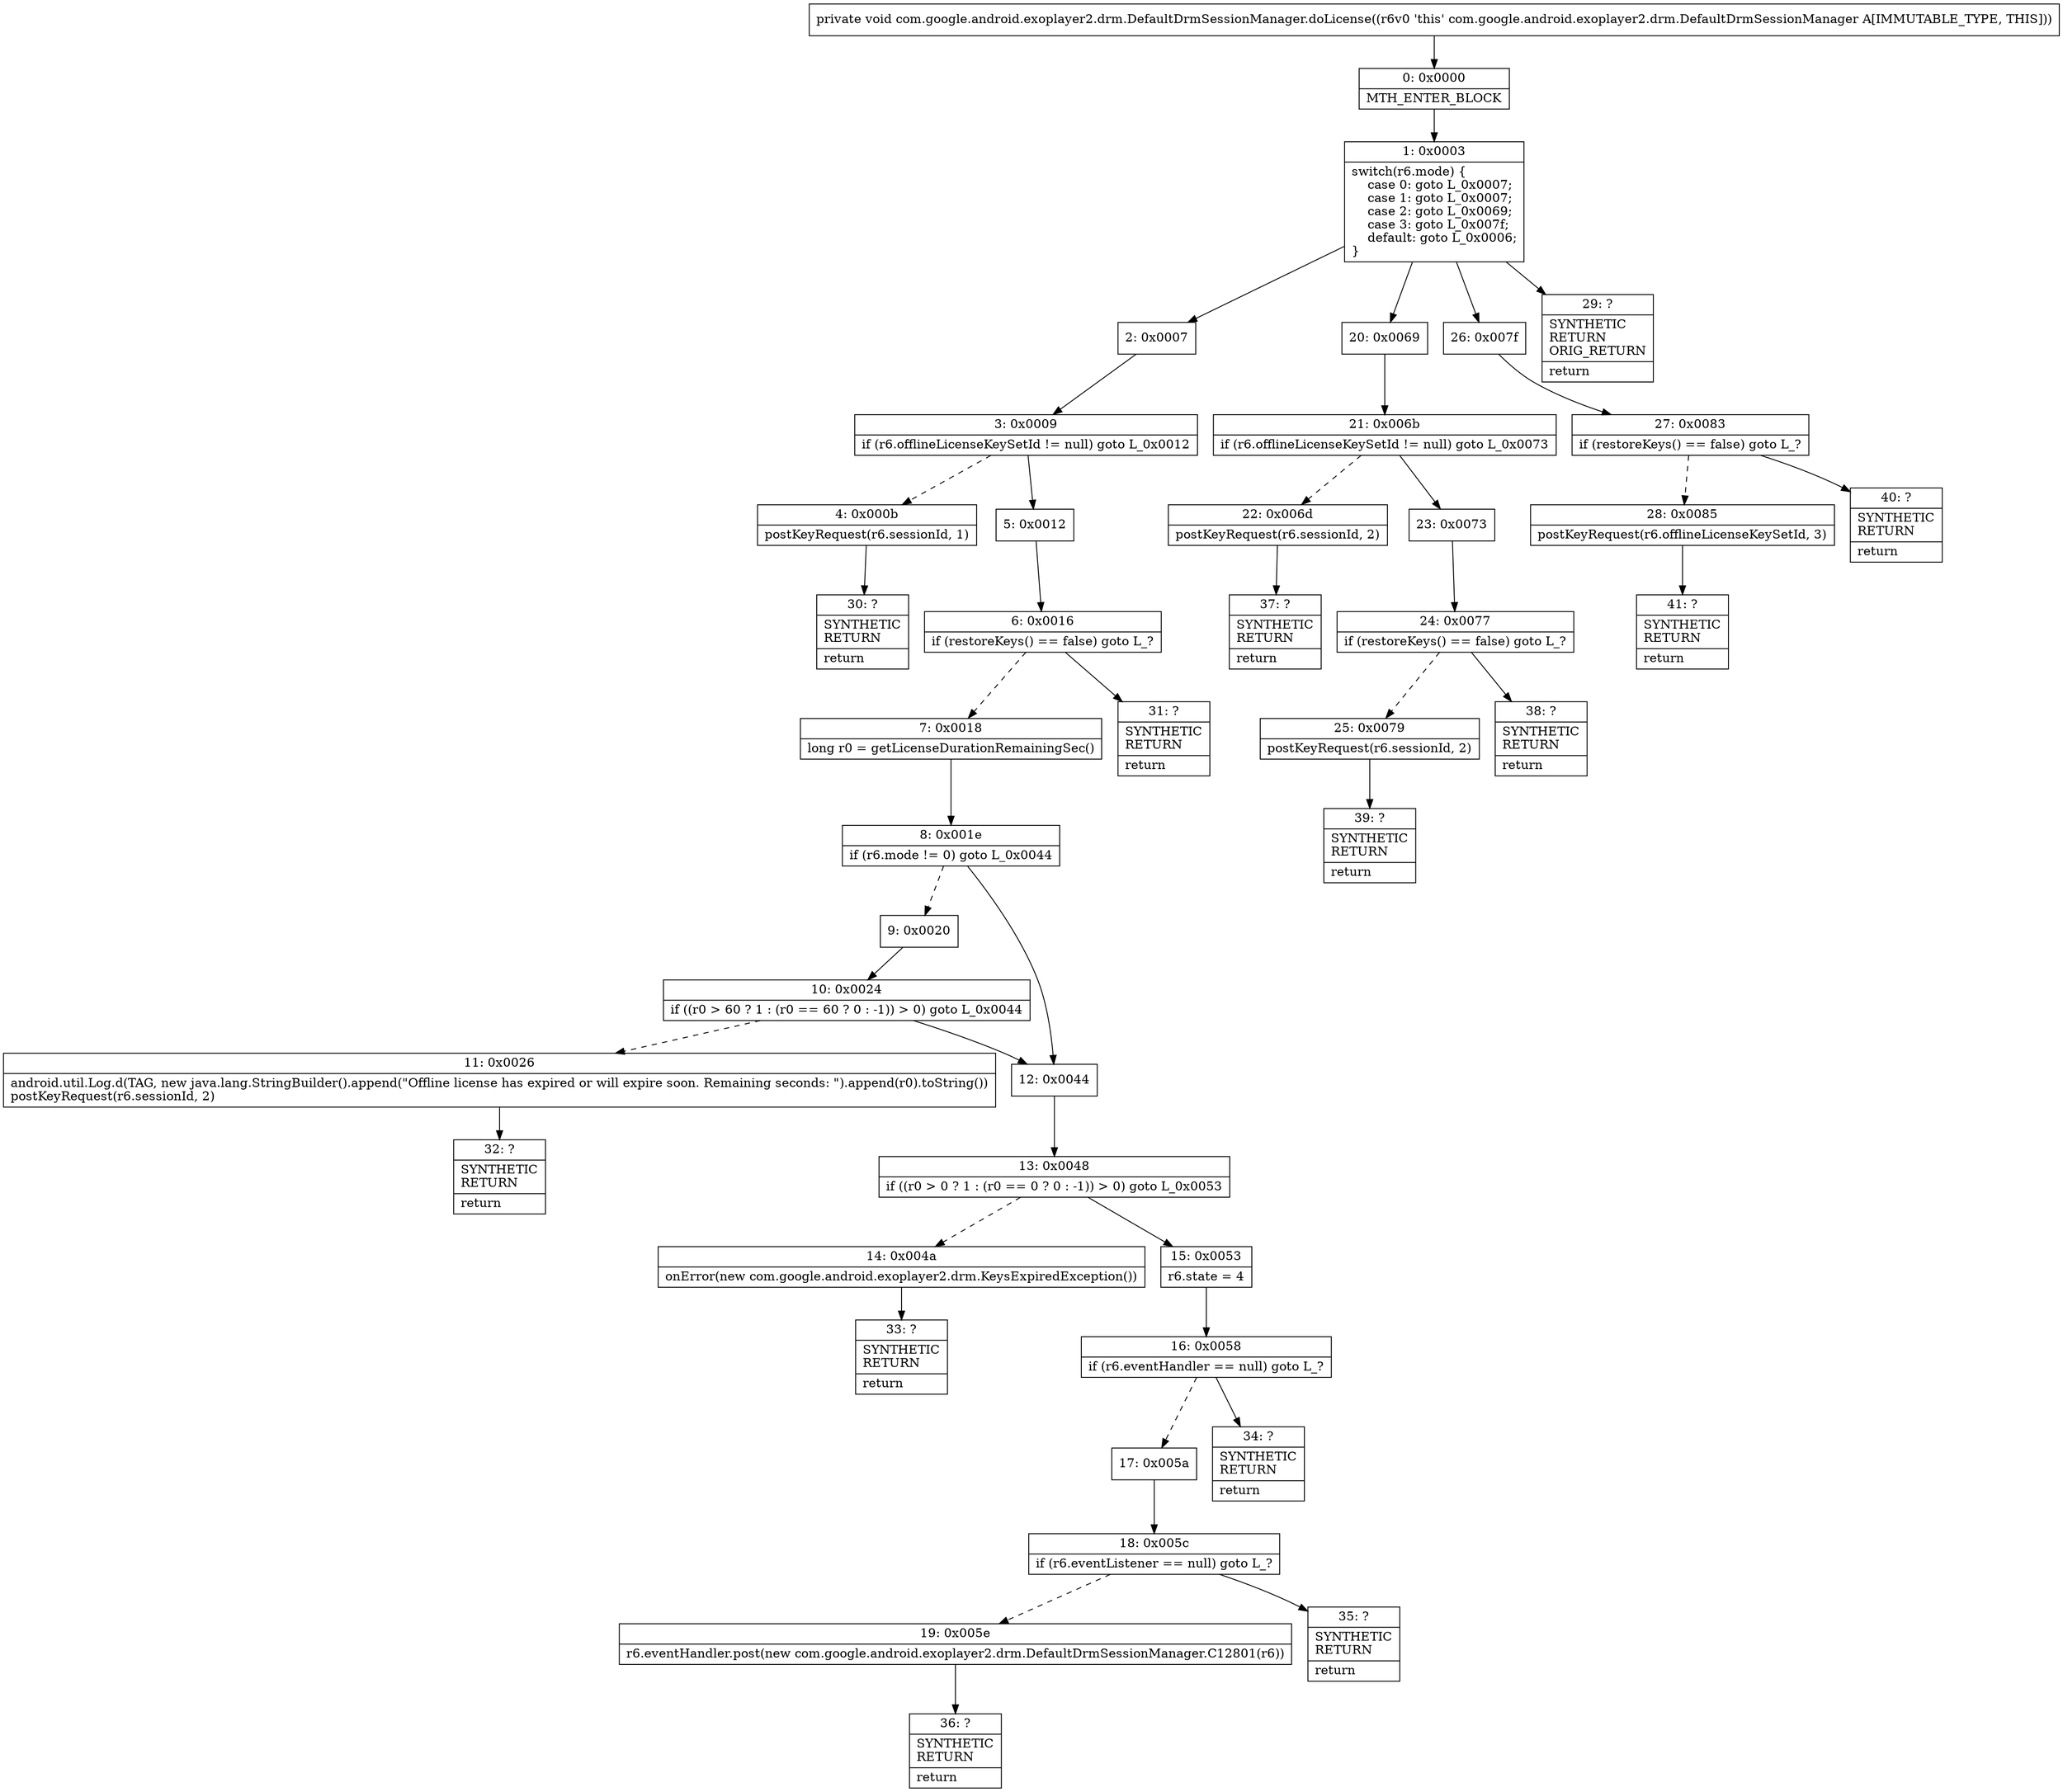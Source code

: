 digraph "CFG forcom.google.android.exoplayer2.drm.DefaultDrmSessionManager.doLicense()V" {
Node_0 [shape=record,label="{0\:\ 0x0000|MTH_ENTER_BLOCK\l}"];
Node_1 [shape=record,label="{1\:\ 0x0003|switch(r6.mode) \{\l    case 0: goto L_0x0007;\l    case 1: goto L_0x0007;\l    case 2: goto L_0x0069;\l    case 3: goto L_0x007f;\l    default: goto L_0x0006;\l\}\l}"];
Node_2 [shape=record,label="{2\:\ 0x0007}"];
Node_3 [shape=record,label="{3\:\ 0x0009|if (r6.offlineLicenseKeySetId != null) goto L_0x0012\l}"];
Node_4 [shape=record,label="{4\:\ 0x000b|postKeyRequest(r6.sessionId, 1)\l}"];
Node_5 [shape=record,label="{5\:\ 0x0012}"];
Node_6 [shape=record,label="{6\:\ 0x0016|if (restoreKeys() == false) goto L_?\l}"];
Node_7 [shape=record,label="{7\:\ 0x0018|long r0 = getLicenseDurationRemainingSec()\l}"];
Node_8 [shape=record,label="{8\:\ 0x001e|if (r6.mode != 0) goto L_0x0044\l}"];
Node_9 [shape=record,label="{9\:\ 0x0020}"];
Node_10 [shape=record,label="{10\:\ 0x0024|if ((r0 \> 60 ? 1 : (r0 == 60 ? 0 : \-1)) \> 0) goto L_0x0044\l}"];
Node_11 [shape=record,label="{11\:\ 0x0026|android.util.Log.d(TAG, new java.lang.StringBuilder().append(\"Offline license has expired or will expire soon. Remaining seconds: \").append(r0).toString())\lpostKeyRequest(r6.sessionId, 2)\l}"];
Node_12 [shape=record,label="{12\:\ 0x0044}"];
Node_13 [shape=record,label="{13\:\ 0x0048|if ((r0 \> 0 ? 1 : (r0 == 0 ? 0 : \-1)) \> 0) goto L_0x0053\l}"];
Node_14 [shape=record,label="{14\:\ 0x004a|onError(new com.google.android.exoplayer2.drm.KeysExpiredException())\l}"];
Node_15 [shape=record,label="{15\:\ 0x0053|r6.state = 4\l}"];
Node_16 [shape=record,label="{16\:\ 0x0058|if (r6.eventHandler == null) goto L_?\l}"];
Node_17 [shape=record,label="{17\:\ 0x005a}"];
Node_18 [shape=record,label="{18\:\ 0x005c|if (r6.eventListener == null) goto L_?\l}"];
Node_19 [shape=record,label="{19\:\ 0x005e|r6.eventHandler.post(new com.google.android.exoplayer2.drm.DefaultDrmSessionManager.C12801(r6))\l}"];
Node_20 [shape=record,label="{20\:\ 0x0069}"];
Node_21 [shape=record,label="{21\:\ 0x006b|if (r6.offlineLicenseKeySetId != null) goto L_0x0073\l}"];
Node_22 [shape=record,label="{22\:\ 0x006d|postKeyRequest(r6.sessionId, 2)\l}"];
Node_23 [shape=record,label="{23\:\ 0x0073}"];
Node_24 [shape=record,label="{24\:\ 0x0077|if (restoreKeys() == false) goto L_?\l}"];
Node_25 [shape=record,label="{25\:\ 0x0079|postKeyRequest(r6.sessionId, 2)\l}"];
Node_26 [shape=record,label="{26\:\ 0x007f}"];
Node_27 [shape=record,label="{27\:\ 0x0083|if (restoreKeys() == false) goto L_?\l}"];
Node_28 [shape=record,label="{28\:\ 0x0085|postKeyRequest(r6.offlineLicenseKeySetId, 3)\l}"];
Node_29 [shape=record,label="{29\:\ ?|SYNTHETIC\lRETURN\lORIG_RETURN\l|return\l}"];
Node_30 [shape=record,label="{30\:\ ?|SYNTHETIC\lRETURN\l|return\l}"];
Node_31 [shape=record,label="{31\:\ ?|SYNTHETIC\lRETURN\l|return\l}"];
Node_32 [shape=record,label="{32\:\ ?|SYNTHETIC\lRETURN\l|return\l}"];
Node_33 [shape=record,label="{33\:\ ?|SYNTHETIC\lRETURN\l|return\l}"];
Node_34 [shape=record,label="{34\:\ ?|SYNTHETIC\lRETURN\l|return\l}"];
Node_35 [shape=record,label="{35\:\ ?|SYNTHETIC\lRETURN\l|return\l}"];
Node_36 [shape=record,label="{36\:\ ?|SYNTHETIC\lRETURN\l|return\l}"];
Node_37 [shape=record,label="{37\:\ ?|SYNTHETIC\lRETURN\l|return\l}"];
Node_38 [shape=record,label="{38\:\ ?|SYNTHETIC\lRETURN\l|return\l}"];
Node_39 [shape=record,label="{39\:\ ?|SYNTHETIC\lRETURN\l|return\l}"];
Node_40 [shape=record,label="{40\:\ ?|SYNTHETIC\lRETURN\l|return\l}"];
Node_41 [shape=record,label="{41\:\ ?|SYNTHETIC\lRETURN\l|return\l}"];
MethodNode[shape=record,label="{private void com.google.android.exoplayer2.drm.DefaultDrmSessionManager.doLicense((r6v0 'this' com.google.android.exoplayer2.drm.DefaultDrmSessionManager A[IMMUTABLE_TYPE, THIS])) }"];
MethodNode -> Node_0;
Node_0 -> Node_1;
Node_1 -> Node_2;
Node_1 -> Node_20;
Node_1 -> Node_26;
Node_1 -> Node_29;
Node_2 -> Node_3;
Node_3 -> Node_4[style=dashed];
Node_3 -> Node_5;
Node_4 -> Node_30;
Node_5 -> Node_6;
Node_6 -> Node_7[style=dashed];
Node_6 -> Node_31;
Node_7 -> Node_8;
Node_8 -> Node_9[style=dashed];
Node_8 -> Node_12;
Node_9 -> Node_10;
Node_10 -> Node_11[style=dashed];
Node_10 -> Node_12;
Node_11 -> Node_32;
Node_12 -> Node_13;
Node_13 -> Node_14[style=dashed];
Node_13 -> Node_15;
Node_14 -> Node_33;
Node_15 -> Node_16;
Node_16 -> Node_17[style=dashed];
Node_16 -> Node_34;
Node_17 -> Node_18;
Node_18 -> Node_19[style=dashed];
Node_18 -> Node_35;
Node_19 -> Node_36;
Node_20 -> Node_21;
Node_21 -> Node_22[style=dashed];
Node_21 -> Node_23;
Node_22 -> Node_37;
Node_23 -> Node_24;
Node_24 -> Node_25[style=dashed];
Node_24 -> Node_38;
Node_25 -> Node_39;
Node_26 -> Node_27;
Node_27 -> Node_28[style=dashed];
Node_27 -> Node_40;
Node_28 -> Node_41;
}

